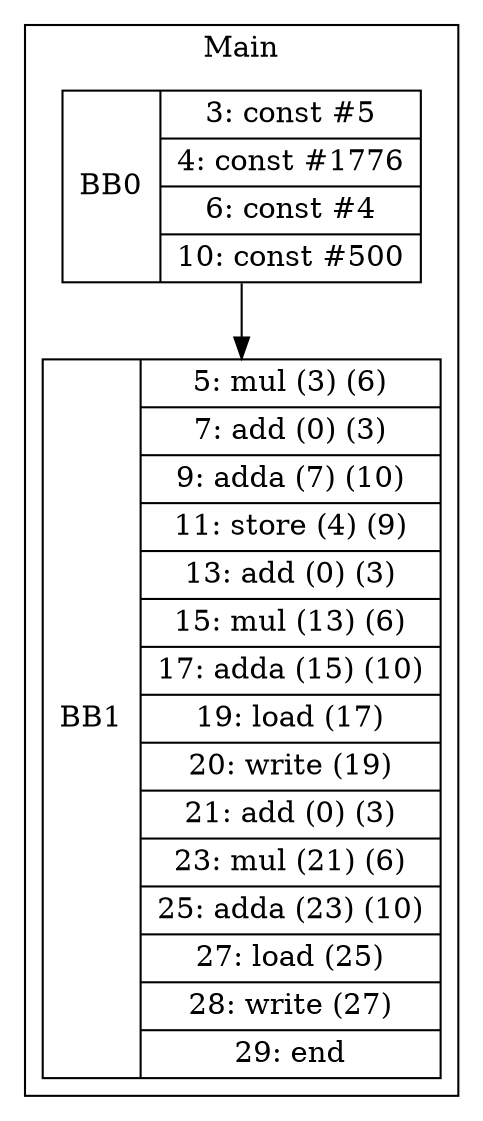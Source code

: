 digraph G {
node [shape=record];
subgraph cluster_main{
label = "Main";
BB0 [shape=record, label="<b>BB0|{3: const #5|4: const #1776|6: const #4|10: const #500}"];
BB1 [shape=record, label="<b>BB1|{5: mul (3) (6)|7: add (0) (3)|9: adda (7) (10)|11: store (4) (9)|13: add (0) (3)|15: mul (13) (6)|17: adda (15) (10)|19: load (17)|20: write (19)|21: add (0) (3)|23: mul (21) (6)|25: adda (23) (10)|27: load (25)|28: write (27)|29: end}"];
}
BB0:s -> BB1:n ;
}
